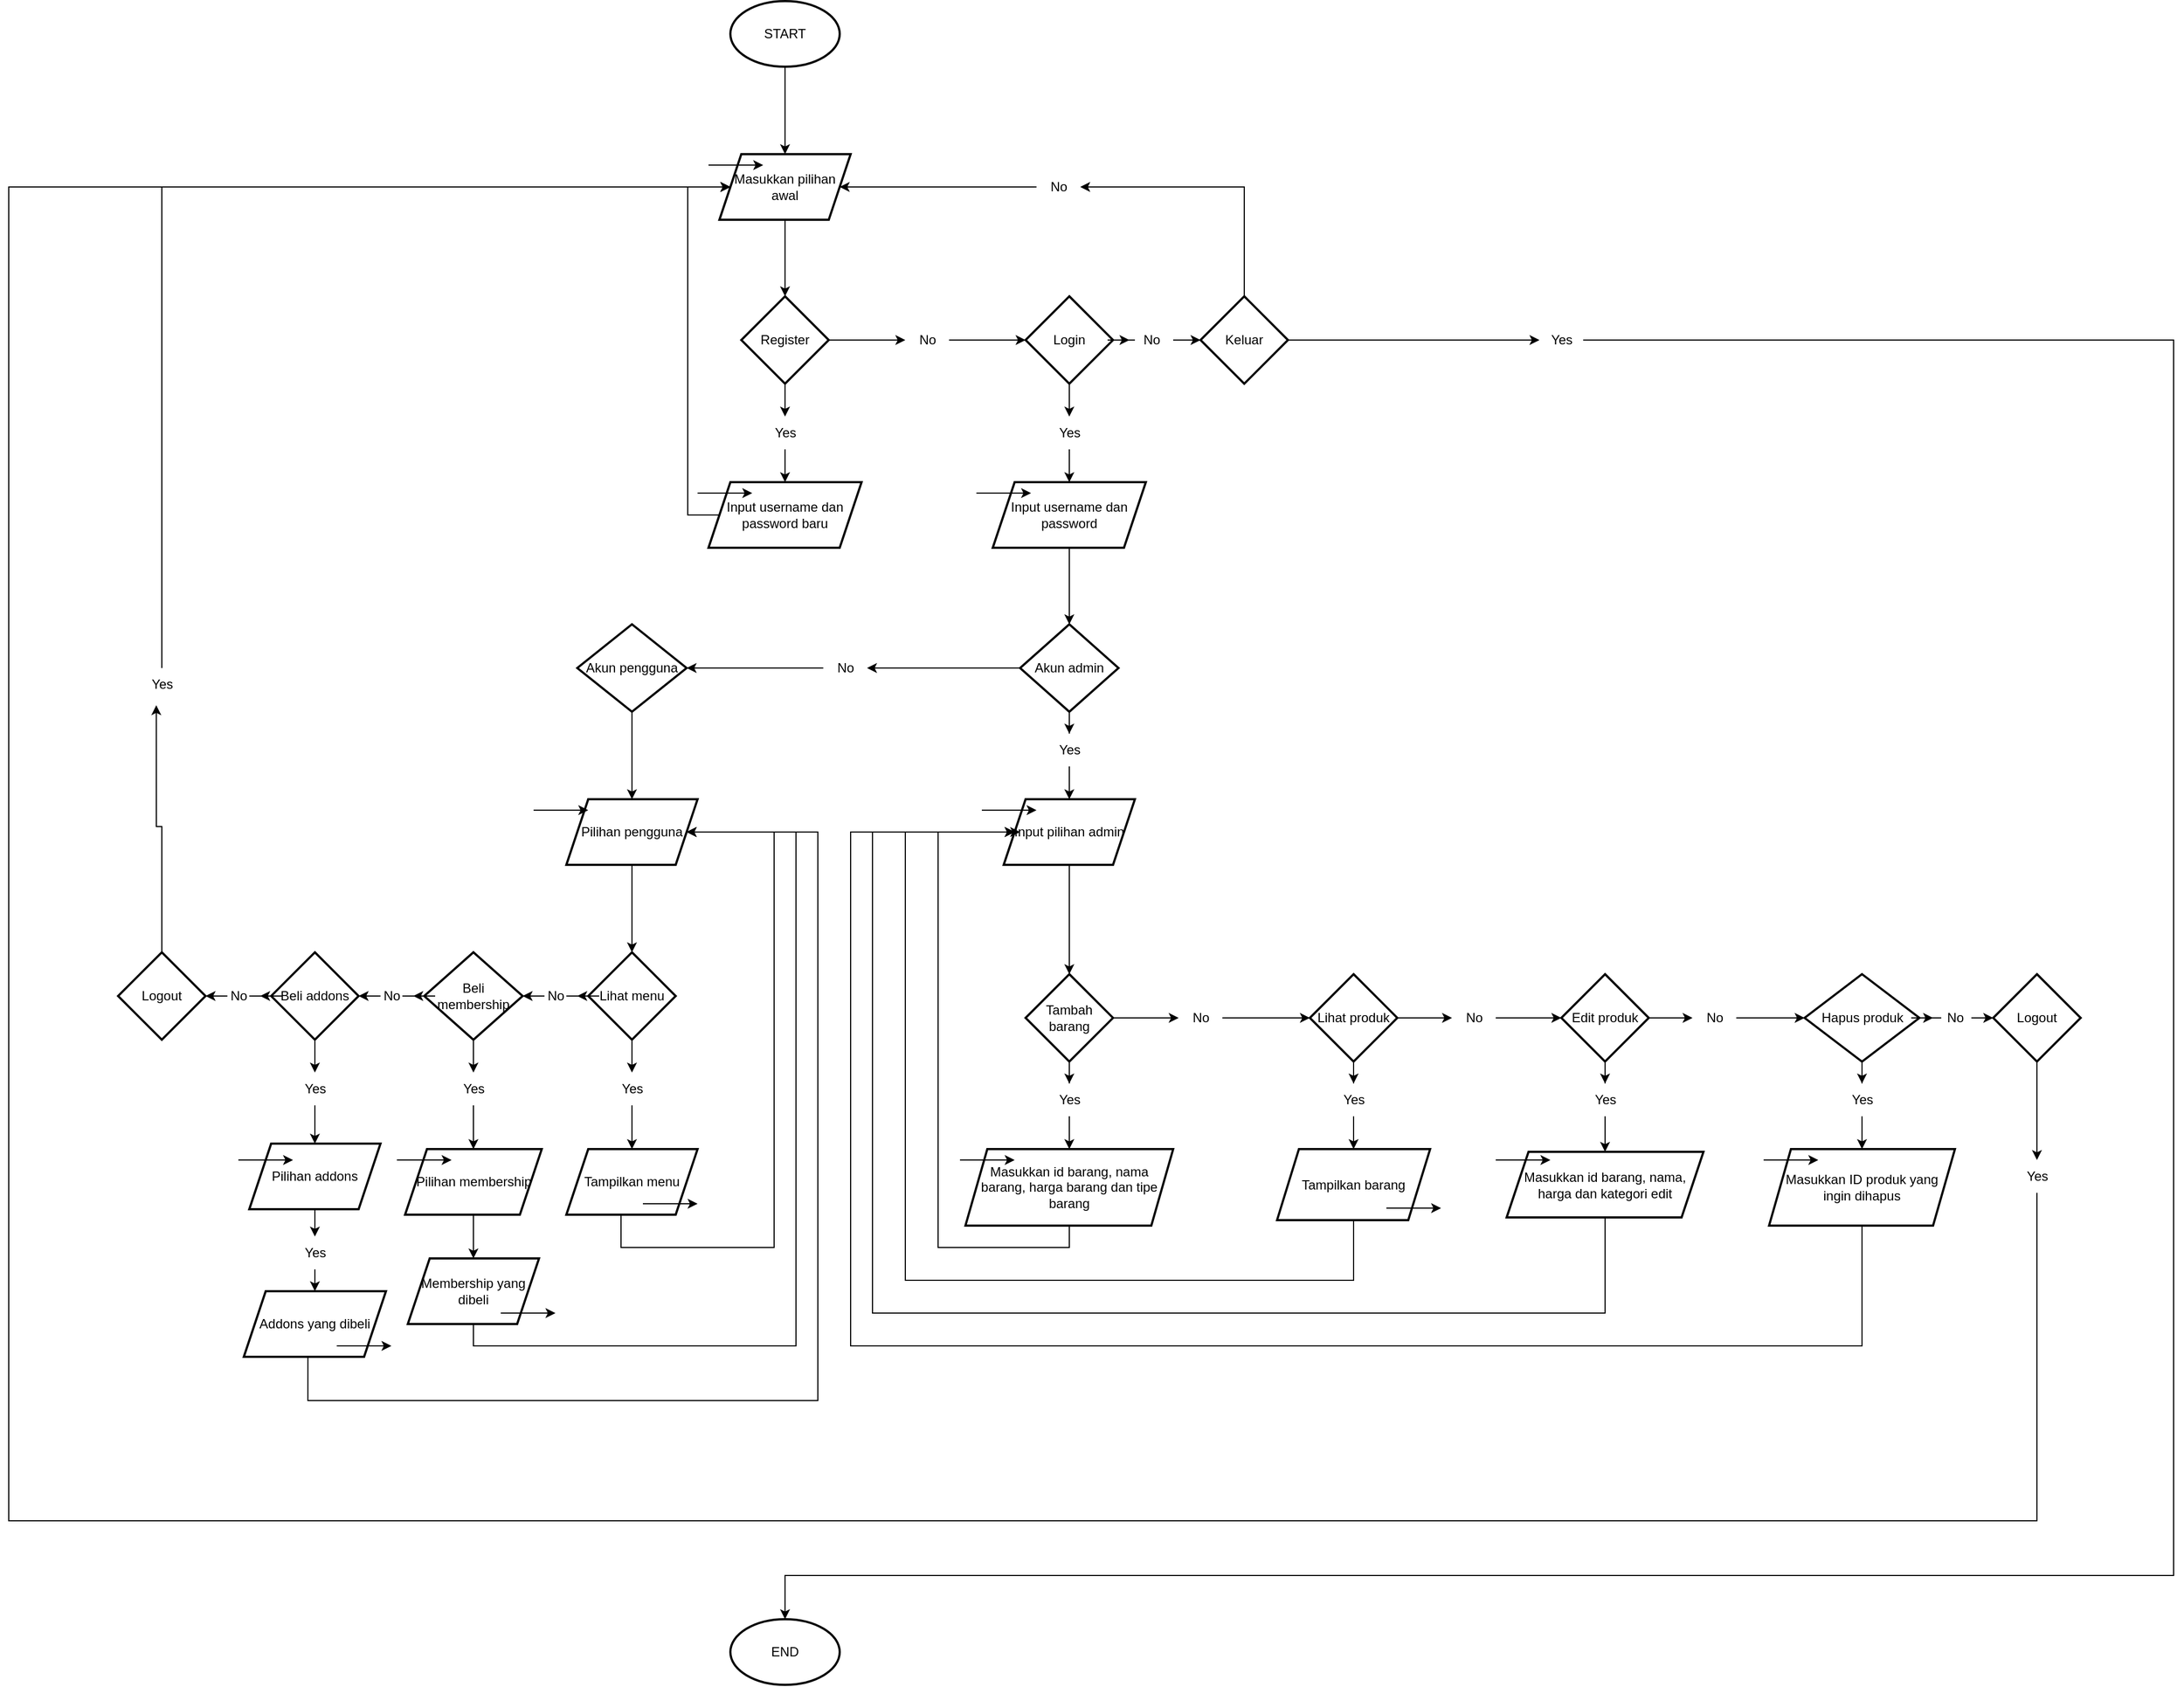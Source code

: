 <mxfile version="24.7.17">
  <diagram name="Page-1" id="qqGMOKMbEa1l0G2KRabw">
    <mxGraphModel dx="3717" dy="1380" grid="1" gridSize="10" guides="1" tooltips="1" connect="1" arrows="1" fold="1" page="1" pageScale="1" pageWidth="850" pageHeight="1100" math="0" shadow="0">
      <root>
        <mxCell id="0" />
        <mxCell id="1" parent="0" />
        <mxCell id="knH10U1PP9NO-uVpZfAi-4" value="" style="edgeStyle=orthogonalEdgeStyle;rounded=0;orthogonalLoop=1;jettySize=auto;html=1;" parent="1" source="knH10U1PP9NO-uVpZfAi-1" target="knH10U1PP9NO-uVpZfAi-3" edge="1">
          <mxGeometry relative="1" as="geometry" />
        </mxCell>
        <mxCell id="knH10U1PP9NO-uVpZfAi-1" value="START" style="strokeWidth=2;html=1;shape=mxgraph.flowchart.start_1;whiteSpace=wrap;" parent="1" vertex="1">
          <mxGeometry x="340" y="430" width="100" height="60" as="geometry" />
        </mxCell>
        <mxCell id="knH10U1PP9NO-uVpZfAi-6" value="" style="edgeStyle=orthogonalEdgeStyle;rounded=0;orthogonalLoop=1;jettySize=auto;html=1;" parent="1" source="knH10U1PP9NO-uVpZfAi-3" target="knH10U1PP9NO-uVpZfAi-5" edge="1">
          <mxGeometry relative="1" as="geometry" />
        </mxCell>
        <mxCell id="knH10U1PP9NO-uVpZfAi-3" value="Masukkan pilihan awal" style="shape=parallelogram;perimeter=parallelogramPerimeter;whiteSpace=wrap;html=1;fixedSize=1;strokeWidth=2;" parent="1" vertex="1">
          <mxGeometry x="330" y="570" width="120" height="60" as="geometry" />
        </mxCell>
        <mxCell id="knH10U1PP9NO-uVpZfAi-12" value="" style="edgeStyle=orthogonalEdgeStyle;rounded=0;orthogonalLoop=1;jettySize=auto;html=1;" parent="1" source="knH10U1PP9NO-uVpZfAi-19" target="knH10U1PP9NO-uVpZfAi-11" edge="1">
          <mxGeometry relative="1" as="geometry" />
        </mxCell>
        <mxCell id="knH10U1PP9NO-uVpZfAi-17" value="" style="edgeStyle=orthogonalEdgeStyle;rounded=0;orthogonalLoop=1;jettySize=auto;html=1;" parent="1" source="knH10U1PP9NO-uVpZfAi-18" target="knH10U1PP9NO-uVpZfAi-16" edge="1">
          <mxGeometry relative="1" as="geometry" />
        </mxCell>
        <mxCell id="knH10U1PP9NO-uVpZfAi-5" value="Register" style="rhombus;whiteSpace=wrap;html=1;strokeWidth=2;" parent="1" vertex="1">
          <mxGeometry x="350" y="700" width="80" height="80" as="geometry" />
        </mxCell>
        <mxCell id="knH10U1PP9NO-uVpZfAi-15" style="edgeStyle=orthogonalEdgeStyle;rounded=0;orthogonalLoop=1;jettySize=auto;html=1;exitX=0;exitY=0.5;exitDx=0;exitDy=0;" parent="1" source="knH10U1PP9NO-uVpZfAi-11" target="knH10U1PP9NO-uVpZfAi-3" edge="1">
          <mxGeometry relative="1" as="geometry">
            <mxPoint x="300" y="600" as="targetPoint" />
            <Array as="points">
              <mxPoint x="301" y="900" />
              <mxPoint x="301" y="600" />
            </Array>
          </mxGeometry>
        </mxCell>
        <mxCell id="knH10U1PP9NO-uVpZfAi-11" value="Input username dan password baru" style="shape=parallelogram;perimeter=parallelogramPerimeter;whiteSpace=wrap;html=1;fixedSize=1;strokeWidth=2;" parent="1" vertex="1">
          <mxGeometry x="320" y="870" width="140" height="60" as="geometry" />
        </mxCell>
        <mxCell id="knH10U1PP9NO-uVpZfAi-21" value="" style="edgeStyle=orthogonalEdgeStyle;rounded=0;orthogonalLoop=1;jettySize=auto;html=1;" parent="1" source="knH10U1PP9NO-uVpZfAi-33" target="knH10U1PP9NO-uVpZfAi-20" edge="1">
          <mxGeometry relative="1" as="geometry" />
        </mxCell>
        <mxCell id="knH10U1PP9NO-uVpZfAi-27" value="" style="edgeStyle=orthogonalEdgeStyle;rounded=0;orthogonalLoop=1;jettySize=auto;html=1;" parent="1" source="knH10U1PP9NO-uVpZfAi-28" target="knH10U1PP9NO-uVpZfAi-26" edge="1">
          <mxGeometry relative="1" as="geometry" />
        </mxCell>
        <mxCell id="knH10U1PP9NO-uVpZfAi-16" value="Login" style="rhombus;whiteSpace=wrap;html=1;strokeWidth=2;" parent="1" vertex="1">
          <mxGeometry x="610" y="700" width="80" height="80" as="geometry" />
        </mxCell>
        <mxCell id="knH10U1PP9NO-uVpZfAi-31" value="" style="edgeStyle=orthogonalEdgeStyle;rounded=0;orthogonalLoop=1;jettySize=auto;html=1;" parent="1" source="knH10U1PP9NO-uVpZfAi-20" target="knH10U1PP9NO-uVpZfAi-30" edge="1">
          <mxGeometry relative="1" as="geometry" />
        </mxCell>
        <mxCell id="knH10U1PP9NO-uVpZfAi-20" value="Input username dan password" style="shape=parallelogram;perimeter=parallelogramPerimeter;whiteSpace=wrap;html=1;fixedSize=1;strokeWidth=2;" parent="1" vertex="1">
          <mxGeometry x="580" y="870" width="140" height="60" as="geometry" />
        </mxCell>
        <mxCell id="-we6wz4cQRZU4LyFC_2M-3" style="edgeStyle=orthogonalEdgeStyle;rounded=0;orthogonalLoop=1;jettySize=auto;html=1;entryX=0.5;entryY=0;entryDx=0;entryDy=0;entryPerimeter=0;" parent="1" source="-we6wz4cQRZU4LyFC_2M-6" target="-we6wz4cQRZU4LyFC_2M-4" edge="1">
          <mxGeometry relative="1" as="geometry">
            <mxPoint x="390" y="1940" as="targetPoint" />
            <mxPoint x="840" y="748" as="sourcePoint" />
            <Array as="points">
              <mxPoint x="1660" y="740" />
              <mxPoint x="1660" y="1870" />
              <mxPoint x="390" y="1870" />
            </Array>
          </mxGeometry>
        </mxCell>
        <mxCell id="-we6wz4cQRZU4LyFC_2M-7" style="edgeStyle=orthogonalEdgeStyle;rounded=0;orthogonalLoop=1;jettySize=auto;html=1;entryX=1;entryY=0.5;entryDx=0;entryDy=0;" parent="1" source="-we6wz4cQRZU4LyFC_2M-8" target="knH10U1PP9NO-uVpZfAi-3" edge="1">
          <mxGeometry relative="1" as="geometry">
            <mxPoint x="810" y="600" as="targetPoint" />
            <Array as="points" />
          </mxGeometry>
        </mxCell>
        <mxCell id="knH10U1PP9NO-uVpZfAi-26" value="Keluar" style="rhombus;whiteSpace=wrap;html=1;strokeWidth=2;" parent="1" vertex="1">
          <mxGeometry x="770" y="700" width="80" height="80" as="geometry" />
        </mxCell>
        <mxCell id="knH10U1PP9NO-uVpZfAi-35" value="" style="edgeStyle=orthogonalEdgeStyle;rounded=0;orthogonalLoop=1;jettySize=auto;html=1;entryX=1;entryY=0.5;entryDx=0;entryDy=0;" parent="1" source="knH10U1PP9NO-uVpZfAi-36" target="knH10U1PP9NO-uVpZfAi-34" edge="1">
          <mxGeometry relative="1" as="geometry" />
        </mxCell>
        <mxCell id="knH10U1PP9NO-uVpZfAi-40" value="" style="edgeStyle=orthogonalEdgeStyle;rounded=0;orthogonalLoop=1;jettySize=auto;html=1;" parent="1" source="knH10U1PP9NO-uVpZfAi-32" target="knH10U1PP9NO-uVpZfAi-39" edge="1">
          <mxGeometry relative="1" as="geometry" />
        </mxCell>
        <mxCell id="knH10U1PP9NO-uVpZfAi-30" value="Akun admin" style="rhombus;whiteSpace=wrap;html=1;strokeWidth=2;" parent="1" vertex="1">
          <mxGeometry x="605" y="1000" width="90" height="80" as="geometry" />
        </mxCell>
        <mxCell id="knH10U1PP9NO-uVpZfAi-50" value="" style="edgeStyle=orthogonalEdgeStyle;rounded=0;orthogonalLoop=1;jettySize=auto;html=1;" parent="1" source="knH10U1PP9NO-uVpZfAi-34" target="knH10U1PP9NO-uVpZfAi-49" edge="1">
          <mxGeometry relative="1" as="geometry" />
        </mxCell>
        <mxCell id="knH10U1PP9NO-uVpZfAi-34" value="Akun pengguna" style="rhombus;whiteSpace=wrap;html=1;strokeWidth=2;" parent="1" vertex="1">
          <mxGeometry x="200" y="1000" width="100" height="80" as="geometry" />
        </mxCell>
        <mxCell id="knH10U1PP9NO-uVpZfAi-48" value="" style="edgeStyle=orthogonalEdgeStyle;rounded=0;orthogonalLoop=1;jettySize=auto;html=1;" parent="1" source="knH10U1PP9NO-uVpZfAi-39" target="knH10U1PP9NO-uVpZfAi-47" edge="1">
          <mxGeometry relative="1" as="geometry" />
        </mxCell>
        <mxCell id="knH10U1PP9NO-uVpZfAi-39" value="Input pilihan admin" style="shape=parallelogram;perimeter=parallelogramPerimeter;whiteSpace=wrap;html=1;fixedSize=1;strokeWidth=2;" parent="1" vertex="1">
          <mxGeometry x="590" y="1160" width="120" height="60" as="geometry" />
        </mxCell>
        <mxCell id="knH10U1PP9NO-uVpZfAi-41" value="" style="edgeStyle=none;orthogonalLoop=1;jettySize=auto;html=1;rounded=0;" parent="1" edge="1">
          <mxGeometry width="100" relative="1" as="geometry">
            <mxPoint x="570" y="1170" as="sourcePoint" />
            <mxPoint x="620" y="1170" as="targetPoint" />
            <Array as="points" />
          </mxGeometry>
        </mxCell>
        <mxCell id="knH10U1PP9NO-uVpZfAi-42" value="" style="edgeStyle=none;orthogonalLoop=1;jettySize=auto;html=1;rounded=0;" parent="1" edge="1">
          <mxGeometry width="100" relative="1" as="geometry">
            <mxPoint x="565" y="880" as="sourcePoint" />
            <mxPoint x="615" y="880" as="targetPoint" />
            <Array as="points" />
          </mxGeometry>
        </mxCell>
        <mxCell id="knH10U1PP9NO-uVpZfAi-43" value="" style="edgeStyle=none;orthogonalLoop=1;jettySize=auto;html=1;rounded=0;" parent="1" edge="1">
          <mxGeometry width="100" relative="1" as="geometry">
            <mxPoint x="310" y="880" as="sourcePoint" />
            <mxPoint x="360" y="880" as="targetPoint" />
            <Array as="points" />
          </mxGeometry>
        </mxCell>
        <mxCell id="knH10U1PP9NO-uVpZfAi-44" value="" style="edgeStyle=none;orthogonalLoop=1;jettySize=auto;html=1;rounded=0;" parent="1" edge="1">
          <mxGeometry width="100" relative="1" as="geometry">
            <mxPoint x="320" y="580" as="sourcePoint" />
            <mxPoint x="370" y="580" as="targetPoint" />
            <Array as="points" />
          </mxGeometry>
        </mxCell>
        <mxCell id="knH10U1PP9NO-uVpZfAi-85" value="" style="edgeStyle=orthogonalEdgeStyle;rounded=0;orthogonalLoop=1;jettySize=auto;html=1;" parent="1" source="knH10U1PP9NO-uVpZfAi-125" target="knH10U1PP9NO-uVpZfAi-84" edge="1">
          <mxGeometry relative="1" as="geometry" />
        </mxCell>
        <mxCell id="knH10U1PP9NO-uVpZfAi-87" value="" style="edgeStyle=orthogonalEdgeStyle;rounded=0;orthogonalLoop=1;jettySize=auto;html=1;" parent="1" source="knH10U1PP9NO-uVpZfAi-124" target="knH10U1PP9NO-uVpZfAi-86" edge="1">
          <mxGeometry relative="1" as="geometry" />
        </mxCell>
        <mxCell id="knH10U1PP9NO-uVpZfAi-47" value="Tambah barang" style="rhombus;whiteSpace=wrap;html=1;strokeWidth=2;" parent="1" vertex="1">
          <mxGeometry x="610" y="1320" width="80" height="80" as="geometry" />
        </mxCell>
        <mxCell id="knH10U1PP9NO-uVpZfAi-53" value="" style="edgeStyle=orthogonalEdgeStyle;rounded=0;orthogonalLoop=1;jettySize=auto;html=1;" parent="1" source="knH10U1PP9NO-uVpZfAi-49" target="knH10U1PP9NO-uVpZfAi-52" edge="1">
          <mxGeometry relative="1" as="geometry" />
        </mxCell>
        <mxCell id="knH10U1PP9NO-uVpZfAi-49" value="Pilihan pengguna" style="shape=parallelogram;perimeter=parallelogramPerimeter;whiteSpace=wrap;html=1;fixedSize=1;strokeWidth=2;" parent="1" vertex="1">
          <mxGeometry x="190" y="1160" width="120" height="60" as="geometry" />
        </mxCell>
        <mxCell id="knH10U1PP9NO-uVpZfAi-51" value="" style="edgeStyle=none;orthogonalLoop=1;jettySize=auto;html=1;rounded=0;" parent="1" edge="1">
          <mxGeometry width="100" relative="1" as="geometry">
            <mxPoint x="160" y="1170" as="sourcePoint" />
            <mxPoint x="210" y="1170" as="targetPoint" />
            <Array as="points" />
          </mxGeometry>
        </mxCell>
        <mxCell id="knH10U1PP9NO-uVpZfAi-55" value="" style="edgeStyle=orthogonalEdgeStyle;rounded=0;orthogonalLoop=1;jettySize=auto;html=1;" parent="1" source="knH10U1PP9NO-uVpZfAi-95" target="knH10U1PP9NO-uVpZfAi-54" edge="1">
          <mxGeometry relative="1" as="geometry" />
        </mxCell>
        <mxCell id="knH10U1PP9NO-uVpZfAi-60" value="" style="edgeStyle=orthogonalEdgeStyle;rounded=0;orthogonalLoop=1;jettySize=auto;html=1;" parent="1" source="knH10U1PP9NO-uVpZfAi-94" target="knH10U1PP9NO-uVpZfAi-59" edge="1">
          <mxGeometry relative="1" as="geometry" />
        </mxCell>
        <mxCell id="knH10U1PP9NO-uVpZfAi-52" value="Lihat menu" style="rhombus;whiteSpace=wrap;html=1;strokeWidth=2;" parent="1" vertex="1">
          <mxGeometry x="210" y="1300" width="80" height="80" as="geometry" />
        </mxCell>
        <mxCell id="knH10U1PP9NO-uVpZfAi-76" style="edgeStyle=orthogonalEdgeStyle;rounded=0;orthogonalLoop=1;jettySize=auto;html=1;exitX=0.5;exitY=1;exitDx=0;exitDy=0;entryX=1;entryY=0.5;entryDx=0;entryDy=0;" parent="1" source="knH10U1PP9NO-uVpZfAi-54" target="knH10U1PP9NO-uVpZfAi-49" edge="1">
          <mxGeometry relative="1" as="geometry">
            <mxPoint x="290" y="1200" as="targetPoint" />
            <Array as="points">
              <mxPoint x="240" y="1570" />
              <mxPoint x="380" y="1570" />
              <mxPoint x="380" y="1190" />
            </Array>
          </mxGeometry>
        </mxCell>
        <mxCell id="knH10U1PP9NO-uVpZfAi-54" value="Tampilkan menu" style="shape=parallelogram;perimeter=parallelogramPerimeter;whiteSpace=wrap;html=1;fixedSize=1;strokeWidth=2;" parent="1" vertex="1">
          <mxGeometry x="190" y="1480" width="120" height="60" as="geometry" />
        </mxCell>
        <mxCell id="knH10U1PP9NO-uVpZfAi-57" value="" style="edgeStyle=none;orthogonalLoop=1;jettySize=auto;html=1;rounded=0;" parent="1" edge="1">
          <mxGeometry width="100" relative="1" as="geometry">
            <mxPoint x="260" y="1530" as="sourcePoint" />
            <mxPoint x="310" y="1530" as="targetPoint" />
            <Array as="points" />
          </mxGeometry>
        </mxCell>
        <mxCell id="knH10U1PP9NO-uVpZfAi-62" value="" style="edgeStyle=orthogonalEdgeStyle;rounded=0;orthogonalLoop=1;jettySize=auto;html=1;" parent="1" source="knH10U1PP9NO-uVpZfAi-68" target="knH10U1PP9NO-uVpZfAi-61" edge="1">
          <mxGeometry relative="1" as="geometry" />
        </mxCell>
        <mxCell id="knH10U1PP9NO-uVpZfAi-71" value="" style="edgeStyle=orthogonalEdgeStyle;rounded=0;orthogonalLoop=1;jettySize=auto;html=1;" parent="1" source="knH10U1PP9NO-uVpZfAi-82" target="knH10U1PP9NO-uVpZfAi-70" edge="1">
          <mxGeometry relative="1" as="geometry" />
        </mxCell>
        <mxCell id="knH10U1PP9NO-uVpZfAi-59" value="Beli membership" style="rhombus;whiteSpace=wrap;html=1;strokeWidth=2;" parent="1" vertex="1">
          <mxGeometry x="60" y="1300" width="90" height="80" as="geometry" />
        </mxCell>
        <mxCell id="knH10U1PP9NO-uVpZfAi-64" value="" style="edgeStyle=orthogonalEdgeStyle;rounded=0;orthogonalLoop=1;jettySize=auto;html=1;" parent="1" source="knH10U1PP9NO-uVpZfAi-67" target="knH10U1PP9NO-uVpZfAi-63" edge="1">
          <mxGeometry relative="1" as="geometry" />
        </mxCell>
        <mxCell id="knH10U1PP9NO-uVpZfAi-79" value="" style="edgeStyle=orthogonalEdgeStyle;rounded=0;orthogonalLoop=1;jettySize=auto;html=1;" parent="1" source="knH10U1PP9NO-uVpZfAi-96" target="knH10U1PP9NO-uVpZfAi-78" edge="1">
          <mxGeometry relative="1" as="geometry" />
        </mxCell>
        <mxCell id="knH10U1PP9NO-uVpZfAi-61" value="Beli addons" style="rhombus;whiteSpace=wrap;html=1;strokeWidth=2;" parent="1" vertex="1">
          <mxGeometry x="-80" y="1300" width="80" height="80" as="geometry" />
        </mxCell>
        <mxCell id="knH10U1PP9NO-uVpZfAi-66" style="edgeStyle=orthogonalEdgeStyle;rounded=0;orthogonalLoop=1;jettySize=auto;html=1;exitX=0.5;exitY=0;exitDx=0;exitDy=0;entryX=0;entryY=0.5;entryDx=0;entryDy=0;" parent="1" source="knH10U1PP9NO-uVpZfAi-69" target="knH10U1PP9NO-uVpZfAi-3" edge="1">
          <mxGeometry relative="1" as="geometry">
            <mxPoint x="-140" y="610" as="targetPoint" />
            <Array as="points">
              <mxPoint x="-180" y="600" />
            </Array>
          </mxGeometry>
        </mxCell>
        <mxCell id="knH10U1PP9NO-uVpZfAi-63" value="Logout" style="rhombus;whiteSpace=wrap;html=1;strokeWidth=2;" parent="1" vertex="1">
          <mxGeometry x="-220" y="1300" width="80" height="80" as="geometry" />
        </mxCell>
        <mxCell id="knH10U1PP9NO-uVpZfAi-74" value="" style="edgeStyle=orthogonalEdgeStyle;rounded=0;orthogonalLoop=1;jettySize=auto;html=1;" parent="1" source="knH10U1PP9NO-uVpZfAi-70" target="knH10U1PP9NO-uVpZfAi-73" edge="1">
          <mxGeometry relative="1" as="geometry" />
        </mxCell>
        <mxCell id="knH10U1PP9NO-uVpZfAi-70" value="Pilihan membership" style="shape=parallelogram;perimeter=parallelogramPerimeter;whiteSpace=wrap;html=1;fixedSize=1;strokeWidth=2;" parent="1" vertex="1">
          <mxGeometry x="42.5" y="1480" width="125" height="60" as="geometry" />
        </mxCell>
        <mxCell id="knH10U1PP9NO-uVpZfAi-72" value="" style="edgeStyle=none;orthogonalLoop=1;jettySize=auto;html=1;rounded=0;" parent="1" edge="1">
          <mxGeometry width="100" relative="1" as="geometry">
            <mxPoint x="35" y="1490" as="sourcePoint" />
            <mxPoint x="85" y="1490" as="targetPoint" />
            <Array as="points" />
          </mxGeometry>
        </mxCell>
        <mxCell id="knH10U1PP9NO-uVpZfAi-77" style="edgeStyle=orthogonalEdgeStyle;rounded=0;orthogonalLoop=1;jettySize=auto;html=1;exitX=0.5;exitY=1;exitDx=0;exitDy=0;entryX=1;entryY=0.5;entryDx=0;entryDy=0;" parent="1" source="knH10U1PP9NO-uVpZfAi-73" target="knH10U1PP9NO-uVpZfAi-49" edge="1">
          <mxGeometry relative="1" as="geometry">
            <mxPoint x="490" y="1190" as="targetPoint" />
            <Array as="points">
              <mxPoint x="105" y="1660" />
              <mxPoint x="400" y="1660" />
              <mxPoint x="400" y="1190" />
            </Array>
          </mxGeometry>
        </mxCell>
        <mxCell id="knH10U1PP9NO-uVpZfAi-73" value="Membership yang dibeli" style="shape=parallelogram;perimeter=parallelogramPerimeter;whiteSpace=wrap;html=1;fixedSize=1;strokeWidth=2;" parent="1" vertex="1">
          <mxGeometry x="45" y="1580" width="120" height="60" as="geometry" />
        </mxCell>
        <mxCell id="knH10U1PP9NO-uVpZfAi-75" value="" style="edgeStyle=none;orthogonalLoop=1;jettySize=auto;html=1;rounded=0;" parent="1" edge="1">
          <mxGeometry width="100" relative="1" as="geometry">
            <mxPoint x="130" y="1630" as="sourcePoint" />
            <mxPoint x="180" y="1630" as="targetPoint" />
            <Array as="points" />
          </mxGeometry>
        </mxCell>
        <mxCell id="knH10U1PP9NO-uVpZfAi-81" style="edgeStyle=orthogonalEdgeStyle;rounded=0;orthogonalLoop=1;jettySize=auto;html=1;exitX=0.451;exitY=0.94;exitDx=0;exitDy=0;entryX=1;entryY=0.5;entryDx=0;entryDy=0;exitPerimeter=0;" parent="1" source="knH10U1PP9NO-uVpZfAi-92" target="knH10U1PP9NO-uVpZfAi-49" edge="1">
          <mxGeometry relative="1" as="geometry">
            <mxPoint x="290" y="1200" as="targetPoint" />
            <mxPoint x="-60" y="1670" as="sourcePoint" />
            <Array as="points">
              <mxPoint x="-46" y="1710" />
              <mxPoint x="420" y="1710" />
              <mxPoint x="420" y="1190" />
            </Array>
          </mxGeometry>
        </mxCell>
        <mxCell id="knH10U1PP9NO-uVpZfAi-93" value="" style="edgeStyle=orthogonalEdgeStyle;rounded=0;orthogonalLoop=1;jettySize=auto;html=1;" parent="1" source="HXWVL7HtFtgEVFCvQqYy-2" target="knH10U1PP9NO-uVpZfAi-92" edge="1">
          <mxGeometry relative="1" as="geometry" />
        </mxCell>
        <mxCell id="knH10U1PP9NO-uVpZfAi-78" value="Pilihan addons" style="shape=parallelogram;perimeter=parallelogramPerimeter;whiteSpace=wrap;html=1;fixedSize=1;strokeWidth=2;" parent="1" vertex="1">
          <mxGeometry x="-100" y="1475" width="120" height="60" as="geometry" />
        </mxCell>
        <mxCell id="knH10U1PP9NO-uVpZfAi-98" value="" style="edgeStyle=orthogonalEdgeStyle;rounded=0;orthogonalLoop=1;jettySize=auto;html=1;" parent="1" source="knH10U1PP9NO-uVpZfAi-130" target="knH10U1PP9NO-uVpZfAi-97" edge="1">
          <mxGeometry relative="1" as="geometry" />
        </mxCell>
        <mxCell id="knH10U1PP9NO-uVpZfAi-103" value="" style="edgeStyle=orthogonalEdgeStyle;rounded=0;orthogonalLoop=1;jettySize=auto;html=1;" parent="1" source="knH10U1PP9NO-uVpZfAi-126" target="knH10U1PP9NO-uVpZfAi-102" edge="1">
          <mxGeometry relative="1" as="geometry" />
        </mxCell>
        <mxCell id="knH10U1PP9NO-uVpZfAi-84" value="Lihat produk" style="rhombus;whiteSpace=wrap;html=1;strokeWidth=2;" parent="1" vertex="1">
          <mxGeometry x="870" y="1320" width="80" height="80" as="geometry" />
        </mxCell>
        <mxCell id="knH10U1PP9NO-uVpZfAi-90" style="edgeStyle=orthogonalEdgeStyle;rounded=0;orthogonalLoop=1;jettySize=auto;html=1;exitX=0.5;exitY=1;exitDx=0;exitDy=0;" parent="1" source="knH10U1PP9NO-uVpZfAi-86" edge="1">
          <mxGeometry relative="1" as="geometry">
            <mxPoint x="605" y="1190" as="targetPoint" />
            <mxPoint x="575" y="1495" as="sourcePoint" />
            <Array as="points">
              <mxPoint x="650" y="1570" />
              <mxPoint x="530" y="1570" />
              <mxPoint x="530" y="1190" />
            </Array>
          </mxGeometry>
        </mxCell>
        <mxCell id="knH10U1PP9NO-uVpZfAi-86" value="Masukkan id barang, nama barang, harga barang dan tipe barang" style="shape=parallelogram;perimeter=parallelogramPerimeter;whiteSpace=wrap;html=1;fixedSize=1;strokeWidth=2;" parent="1" vertex="1">
          <mxGeometry x="555" y="1480" width="190" height="70" as="geometry" />
        </mxCell>
        <mxCell id="knH10U1PP9NO-uVpZfAi-89" value="" style="edgeStyle=none;orthogonalLoop=1;jettySize=auto;html=1;rounded=0;" parent="1" edge="1">
          <mxGeometry width="100" relative="1" as="geometry">
            <mxPoint x="550" y="1490" as="sourcePoint" />
            <mxPoint x="600" y="1490" as="targetPoint" />
            <Array as="points" />
          </mxGeometry>
        </mxCell>
        <mxCell id="knH10U1PP9NO-uVpZfAi-91" value="" style="edgeStyle=none;orthogonalLoop=1;jettySize=auto;html=1;rounded=0;" parent="1" edge="1">
          <mxGeometry width="100" relative="1" as="geometry">
            <mxPoint x="-110" y="1490" as="sourcePoint" />
            <mxPoint x="-60" y="1490" as="targetPoint" />
            <Array as="points" />
          </mxGeometry>
        </mxCell>
        <mxCell id="knH10U1PP9NO-uVpZfAi-92" value="Addons yang dibeli" style="shape=parallelogram;perimeter=parallelogramPerimeter;whiteSpace=wrap;html=1;fixedSize=1;strokeWidth=2;" parent="1" vertex="1">
          <mxGeometry x="-105" y="1610" width="130" height="60" as="geometry" />
        </mxCell>
        <mxCell id="knH10U1PP9NO-uVpZfAi-101" style="edgeStyle=orthogonalEdgeStyle;rounded=0;orthogonalLoop=1;jettySize=auto;html=1;" parent="1" source="knH10U1PP9NO-uVpZfAi-97" edge="1">
          <mxGeometry relative="1" as="geometry">
            <mxPoint x="600" y="1190" as="targetPoint" />
            <Array as="points">
              <mxPoint x="910" y="1600" />
              <mxPoint x="500" y="1600" />
              <mxPoint x="500" y="1190" />
            </Array>
          </mxGeometry>
        </mxCell>
        <mxCell id="knH10U1PP9NO-uVpZfAi-107" value="" style="edgeStyle=orthogonalEdgeStyle;rounded=0;orthogonalLoop=1;jettySize=auto;html=1;" parent="1" source="knH10U1PP9NO-uVpZfAi-131" target="knH10U1PP9NO-uVpZfAi-106" edge="1">
          <mxGeometry relative="1" as="geometry" />
        </mxCell>
        <mxCell id="knH10U1PP9NO-uVpZfAi-114" value="" style="edgeStyle=orthogonalEdgeStyle;rounded=0;orthogonalLoop=1;jettySize=auto;html=1;" parent="1" source="knH10U1PP9NO-uVpZfAi-127" target="knH10U1PP9NO-uVpZfAi-113" edge="1">
          <mxGeometry relative="1" as="geometry" />
        </mxCell>
        <mxCell id="knH10U1PP9NO-uVpZfAi-102" value="Edit produk" style="rhombus;whiteSpace=wrap;html=1;strokeWidth=2;" parent="1" vertex="1">
          <mxGeometry x="1100" y="1320" width="80" height="80" as="geometry" />
        </mxCell>
        <mxCell id="knH10U1PP9NO-uVpZfAi-105" value="" style="edgeStyle=none;orthogonalLoop=1;jettySize=auto;html=1;rounded=0;" parent="1" target="knH10U1PP9NO-uVpZfAi-97" edge="1">
          <mxGeometry width="100" relative="1" as="geometry">
            <mxPoint x="930" y="1490" as="sourcePoint" />
            <mxPoint x="980" y="1490" as="targetPoint" />
            <Array as="points" />
          </mxGeometry>
        </mxCell>
        <mxCell id="knH10U1PP9NO-uVpZfAi-97" value="Tampilkan barang" style="shape=parallelogram;perimeter=parallelogramPerimeter;whiteSpace=wrap;html=1;fixedSize=1;strokeWidth=2;" parent="1" vertex="1">
          <mxGeometry x="840" y="1480" width="140" height="65" as="geometry" />
        </mxCell>
        <mxCell id="knH10U1PP9NO-uVpZfAi-112" style="edgeStyle=orthogonalEdgeStyle;rounded=0;orthogonalLoop=1;jettySize=auto;html=1;" parent="1" source="knH10U1PP9NO-uVpZfAi-106" edge="1">
          <mxGeometry relative="1" as="geometry">
            <mxPoint x="600" y="1190" as="targetPoint" />
            <Array as="points">
              <mxPoint x="1140" y="1630" />
              <mxPoint x="470" y="1630" />
              <mxPoint x="470" y="1190" />
            </Array>
          </mxGeometry>
        </mxCell>
        <mxCell id="knH10U1PP9NO-uVpZfAi-106" value="Masukkan id barang, nama, harga dan kategori edit" style="shape=parallelogram;perimeter=parallelogramPerimeter;whiteSpace=wrap;html=1;fixedSize=1;strokeWidth=2;" parent="1" vertex="1">
          <mxGeometry x="1050" y="1482.5" width="180" height="60" as="geometry" />
        </mxCell>
        <mxCell id="knH10U1PP9NO-uVpZfAi-108" value="" style="edgeStyle=none;orthogonalLoop=1;jettySize=auto;html=1;rounded=0;" parent="1" edge="1">
          <mxGeometry width="100" relative="1" as="geometry">
            <mxPoint x="940" y="1534" as="sourcePoint" />
            <mxPoint x="990" y="1534" as="targetPoint" />
            <Array as="points" />
          </mxGeometry>
        </mxCell>
        <mxCell id="knH10U1PP9NO-uVpZfAi-110" value="" style="edgeStyle=none;orthogonalLoop=1;jettySize=auto;html=1;rounded=0;" parent="1" edge="1">
          <mxGeometry width="100" relative="1" as="geometry">
            <mxPoint x="1040" y="1490" as="sourcePoint" />
            <mxPoint x="1090" y="1490" as="targetPoint" />
            <Array as="points" />
          </mxGeometry>
        </mxCell>
        <mxCell id="knH10U1PP9NO-uVpZfAi-116" value="" style="edgeStyle=orthogonalEdgeStyle;rounded=0;orthogonalLoop=1;jettySize=auto;html=1;" parent="1" source="knH10U1PP9NO-uVpZfAi-132" target="knH10U1PP9NO-uVpZfAi-115" edge="1">
          <mxGeometry relative="1" as="geometry" />
        </mxCell>
        <mxCell id="knH10U1PP9NO-uVpZfAi-122" value="" style="edgeStyle=orthogonalEdgeStyle;rounded=0;orthogonalLoop=1;jettySize=auto;html=1;" parent="1" source="knH10U1PP9NO-uVpZfAi-123" target="knH10U1PP9NO-uVpZfAi-121" edge="1">
          <mxGeometry relative="1" as="geometry" />
        </mxCell>
        <mxCell id="knH10U1PP9NO-uVpZfAi-113" value="Hapus produk" style="rhombus;whiteSpace=wrap;html=1;strokeWidth=2;" parent="1" vertex="1">
          <mxGeometry x="1322.5" y="1320" width="105" height="80" as="geometry" />
        </mxCell>
        <mxCell id="knH10U1PP9NO-uVpZfAi-118" style="edgeStyle=orthogonalEdgeStyle;rounded=0;orthogonalLoop=1;jettySize=auto;html=1;entryX=0;entryY=0.5;entryDx=0;entryDy=0;exitX=0.5;exitY=1;exitDx=0;exitDy=0;" parent="1" source="knH10U1PP9NO-uVpZfAi-115" target="knH10U1PP9NO-uVpZfAi-39" edge="1">
          <mxGeometry relative="1" as="geometry">
            <mxPoint x="1420" y="1680" as="targetPoint" />
            <Array as="points">
              <mxPoint x="1375" y="1660" />
              <mxPoint x="450" y="1660" />
              <mxPoint x="450" y="1190" />
              <mxPoint x="600" y="1190" />
            </Array>
          </mxGeometry>
        </mxCell>
        <mxCell id="knH10U1PP9NO-uVpZfAi-115" value="Masukkan ID produk yang ingin dihapus" style="shape=parallelogram;perimeter=parallelogramPerimeter;whiteSpace=wrap;html=1;fixedSize=1;strokeWidth=2;" parent="1" vertex="1">
          <mxGeometry x="1290" y="1480" width="170" height="70" as="geometry" />
        </mxCell>
        <mxCell id="knH10U1PP9NO-uVpZfAi-117" value="" style="edgeStyle=none;orthogonalLoop=1;jettySize=auto;html=1;rounded=0;" parent="1" edge="1">
          <mxGeometry width="100" relative="1" as="geometry">
            <mxPoint x="1285" y="1490" as="sourcePoint" />
            <mxPoint x="1335" y="1490" as="targetPoint" />
            <Array as="points" />
          </mxGeometry>
        </mxCell>
        <mxCell id="-we6wz4cQRZU4LyFC_2M-1" style="edgeStyle=orthogonalEdgeStyle;rounded=0;orthogonalLoop=1;jettySize=auto;html=1;entryX=0;entryY=0.5;entryDx=0;entryDy=0;" parent="1" source="-we6wz4cQRZU4LyFC_2M-2" target="knH10U1PP9NO-uVpZfAi-3" edge="1">
          <mxGeometry relative="1" as="geometry">
            <Array as="points">
              <mxPoint x="1535" y="1820" />
              <mxPoint x="-320" y="1820" />
              <mxPoint x="-320" y="600" />
            </Array>
          </mxGeometry>
        </mxCell>
        <mxCell id="wrtFghzJ28qrQ8Er1gyV-30" style="edgeStyle=orthogonalEdgeStyle;rounded=0;orthogonalLoop=1;jettySize=auto;html=1;" edge="1" parent="1" source="knH10U1PP9NO-uVpZfAi-121" target="-we6wz4cQRZU4LyFC_2M-2">
          <mxGeometry relative="1" as="geometry" />
        </mxCell>
        <mxCell id="knH10U1PP9NO-uVpZfAi-121" value="Logout" style="rhombus;whiteSpace=wrap;html=1;strokeWidth=2;" parent="1" vertex="1">
          <mxGeometry x="1495" y="1320" width="80" height="80" as="geometry" />
        </mxCell>
        <mxCell id="-we6wz4cQRZU4LyFC_2M-4" value="END" style="strokeWidth=2;html=1;shape=mxgraph.flowchart.start_1;whiteSpace=wrap;" parent="1" vertex="1">
          <mxGeometry x="340" y="1910" width="100" height="60" as="geometry" />
        </mxCell>
        <mxCell id="HXWVL7HtFtgEVFCvQqYy-1" value="" style="edgeStyle=none;orthogonalLoop=1;jettySize=auto;html=1;rounded=0;" parent="1" edge="1">
          <mxGeometry width="100" relative="1" as="geometry">
            <mxPoint x="-20" y="1660" as="sourcePoint" />
            <mxPoint x="30" y="1660" as="targetPoint" />
            <Array as="points" />
          </mxGeometry>
        </mxCell>
        <mxCell id="wrtFghzJ28qrQ8Er1gyV-1" value="" style="edgeStyle=orthogonalEdgeStyle;rounded=0;orthogonalLoop=1;jettySize=auto;html=1;" edge="1" parent="1" source="knH10U1PP9NO-uVpZfAi-59" target="knH10U1PP9NO-uVpZfAi-68">
          <mxGeometry relative="1" as="geometry">
            <mxPoint x="60" y="1340" as="sourcePoint" />
            <mxPoint y="1340" as="targetPoint" />
          </mxGeometry>
        </mxCell>
        <mxCell id="knH10U1PP9NO-uVpZfAi-68" value="No" style="text;html=1;align=center;verticalAlign=middle;resizable=0;points=[];autosize=1;strokeColor=none;fillColor=none;" parent="1" vertex="1">
          <mxGeometry x="10" y="1325" width="40" height="30" as="geometry" />
        </mxCell>
        <mxCell id="wrtFghzJ28qrQ8Er1gyV-3" value="" style="edgeStyle=orthogonalEdgeStyle;rounded=0;orthogonalLoop=1;jettySize=auto;html=1;" edge="1" parent="1" source="knH10U1PP9NO-uVpZfAi-61" target="knH10U1PP9NO-uVpZfAi-67">
          <mxGeometry relative="1" as="geometry">
            <mxPoint x="-80" y="1340" as="sourcePoint" />
            <mxPoint x="-140" y="1340" as="targetPoint" />
          </mxGeometry>
        </mxCell>
        <mxCell id="knH10U1PP9NO-uVpZfAi-67" value="No" style="text;html=1;align=center;verticalAlign=middle;resizable=0;points=[];autosize=1;strokeColor=none;fillColor=none;" parent="1" vertex="1">
          <mxGeometry x="-130" y="1325" width="40" height="30" as="geometry" />
        </mxCell>
        <mxCell id="wrtFghzJ28qrQ8Er1gyV-5" value="" style="edgeStyle=orthogonalEdgeStyle;rounded=0;orthogonalLoop=1;jettySize=auto;html=1;entryX=1;entryY=0.5;entryDx=0;entryDy=0;" edge="1" parent="1" source="knH10U1PP9NO-uVpZfAi-30" target="knH10U1PP9NO-uVpZfAi-36">
          <mxGeometry relative="1" as="geometry">
            <mxPoint x="605" y="1040" as="sourcePoint" />
            <mxPoint x="290" y="1040" as="targetPoint" />
          </mxGeometry>
        </mxCell>
        <mxCell id="knH10U1PP9NO-uVpZfAi-36" value="No" style="text;html=1;align=center;verticalAlign=middle;resizable=0;points=[];autosize=1;strokeColor=none;fillColor=none;" parent="1" vertex="1">
          <mxGeometry x="425" y="1025" width="40" height="30" as="geometry" />
        </mxCell>
        <mxCell id="wrtFghzJ28qrQ8Er1gyV-6" value="" style="edgeStyle=orthogonalEdgeStyle;rounded=0;orthogonalLoop=1;jettySize=auto;html=1;" edge="1" parent="1" source="knH10U1PP9NO-uVpZfAi-30" target="knH10U1PP9NO-uVpZfAi-32">
          <mxGeometry relative="1" as="geometry">
            <mxPoint x="650" y="1080" as="sourcePoint" />
            <mxPoint x="650" y="1160" as="targetPoint" />
          </mxGeometry>
        </mxCell>
        <mxCell id="knH10U1PP9NO-uVpZfAi-32" value="Yes" style="text;html=1;align=center;verticalAlign=middle;resizable=0;points=[];autosize=1;strokeColor=none;fillColor=none;" parent="1" vertex="1">
          <mxGeometry x="630" y="1100" width="40" height="30" as="geometry" />
        </mxCell>
        <mxCell id="wrtFghzJ28qrQ8Er1gyV-7" value="" style="edgeStyle=orthogonalEdgeStyle;rounded=0;orthogonalLoop=1;jettySize=auto;html=1;" edge="1" parent="1" source="knH10U1PP9NO-uVpZfAi-84" target="knH10U1PP9NO-uVpZfAi-130">
          <mxGeometry relative="1" as="geometry">
            <mxPoint x="910" y="1400" as="sourcePoint" />
            <mxPoint x="910" y="1480" as="targetPoint" />
          </mxGeometry>
        </mxCell>
        <mxCell id="knH10U1PP9NO-uVpZfAi-130" value="Yes" style="text;html=1;align=center;verticalAlign=middle;resizable=0;points=[];autosize=1;strokeColor=none;fillColor=none;" parent="1" vertex="1">
          <mxGeometry x="890" y="1420" width="40" height="30" as="geometry" />
        </mxCell>
        <mxCell id="wrtFghzJ28qrQ8Er1gyV-8" value="" style="edgeStyle=orthogonalEdgeStyle;rounded=0;orthogonalLoop=1;jettySize=auto;html=1;" edge="1" parent="1" source="knH10U1PP9NO-uVpZfAi-84" target="knH10U1PP9NO-uVpZfAi-126">
          <mxGeometry relative="1" as="geometry">
            <mxPoint x="950" y="1360" as="sourcePoint" />
            <mxPoint x="1100" y="1360" as="targetPoint" />
          </mxGeometry>
        </mxCell>
        <mxCell id="knH10U1PP9NO-uVpZfAi-126" value="No" style="text;html=1;align=center;verticalAlign=middle;resizable=0;points=[];autosize=1;strokeColor=none;fillColor=none;" parent="1" vertex="1">
          <mxGeometry x="1000" y="1345" width="40" height="30" as="geometry" />
        </mxCell>
        <mxCell id="wrtFghzJ28qrQ8Er1gyV-9" value="" style="edgeStyle=orthogonalEdgeStyle;rounded=0;orthogonalLoop=1;jettySize=auto;html=1;" edge="1" parent="1" source="knH10U1PP9NO-uVpZfAi-102" target="knH10U1PP9NO-uVpZfAi-127">
          <mxGeometry relative="1" as="geometry">
            <mxPoint x="1180" y="1360" as="sourcePoint" />
            <mxPoint x="1323" y="1360" as="targetPoint" />
          </mxGeometry>
        </mxCell>
        <mxCell id="knH10U1PP9NO-uVpZfAi-127" value="No" style="text;html=1;align=center;verticalAlign=middle;resizable=0;points=[];autosize=1;strokeColor=none;fillColor=none;" parent="1" vertex="1">
          <mxGeometry x="1220" y="1345" width="40" height="30" as="geometry" />
        </mxCell>
        <mxCell id="wrtFghzJ28qrQ8Er1gyV-10" value="" style="edgeStyle=orthogonalEdgeStyle;rounded=0;orthogonalLoop=1;jettySize=auto;html=1;" edge="1" parent="1" source="knH10U1PP9NO-uVpZfAi-113" target="knH10U1PP9NO-uVpZfAi-132">
          <mxGeometry relative="1" as="geometry">
            <mxPoint x="1375" y="1400" as="sourcePoint" />
            <mxPoint x="1375" y="1480" as="targetPoint" />
          </mxGeometry>
        </mxCell>
        <mxCell id="knH10U1PP9NO-uVpZfAi-132" value="Yes" style="text;html=1;align=center;verticalAlign=middle;resizable=0;points=[];autosize=1;strokeColor=none;fillColor=none;" parent="1" vertex="1">
          <mxGeometry x="1355" y="1420" width="40" height="30" as="geometry" />
        </mxCell>
        <mxCell id="wrtFghzJ28qrQ8Er1gyV-11" value="" style="edgeStyle=orthogonalEdgeStyle;rounded=0;orthogonalLoop=1;jettySize=auto;html=1;" edge="1" parent="1" source="knH10U1PP9NO-uVpZfAi-47" target="knH10U1PP9NO-uVpZfAi-125">
          <mxGeometry relative="1" as="geometry">
            <mxPoint x="690" y="1360" as="sourcePoint" />
            <mxPoint x="870" y="1360" as="targetPoint" />
          </mxGeometry>
        </mxCell>
        <mxCell id="knH10U1PP9NO-uVpZfAi-125" value="No" style="text;html=1;align=center;verticalAlign=middle;resizable=0;points=[];autosize=1;strokeColor=none;fillColor=none;" parent="1" vertex="1">
          <mxGeometry x="750" y="1345" width="40" height="30" as="geometry" />
        </mxCell>
        <mxCell id="wrtFghzJ28qrQ8Er1gyV-12" value="" style="edgeStyle=orthogonalEdgeStyle;rounded=0;orthogonalLoop=1;jettySize=auto;html=1;" edge="1" parent="1" source="knH10U1PP9NO-uVpZfAi-52" target="knH10U1PP9NO-uVpZfAi-95">
          <mxGeometry relative="1" as="geometry">
            <mxPoint x="240" y="1380" as="sourcePoint" />
            <mxPoint x="240" y="1480" as="targetPoint" />
          </mxGeometry>
        </mxCell>
        <mxCell id="knH10U1PP9NO-uVpZfAi-95" value="Yes" style="text;html=1;align=center;verticalAlign=middle;resizable=0;points=[];autosize=1;strokeColor=none;fillColor=none;" parent="1" vertex="1">
          <mxGeometry x="230" y="1410" width="40" height="30" as="geometry" />
        </mxCell>
        <mxCell id="wrtFghzJ28qrQ8Er1gyV-13" value="" style="edgeStyle=orthogonalEdgeStyle;rounded=0;orthogonalLoop=1;jettySize=auto;html=1;" edge="1" parent="1" source="knH10U1PP9NO-uVpZfAi-52" target="knH10U1PP9NO-uVpZfAi-94">
          <mxGeometry relative="1" as="geometry">
            <mxPoint x="200" y="1340" as="sourcePoint" />
            <mxPoint x="150" y="1340" as="targetPoint" />
          </mxGeometry>
        </mxCell>
        <mxCell id="knH10U1PP9NO-uVpZfAi-94" value="No" style="text;html=1;align=center;verticalAlign=middle;resizable=0;points=[];autosize=1;strokeColor=none;fillColor=none;" parent="1" vertex="1">
          <mxGeometry x="160" y="1325" width="40" height="30" as="geometry" />
        </mxCell>
        <mxCell id="wrtFghzJ28qrQ8Er1gyV-15" value="" style="edgeStyle=orthogonalEdgeStyle;rounded=0;orthogonalLoop=1;jettySize=auto;html=1;" edge="1" parent="1" source="knH10U1PP9NO-uVpZfAi-59" target="knH10U1PP9NO-uVpZfAi-82">
          <mxGeometry relative="1" as="geometry">
            <mxPoint x="105" y="1380" as="sourcePoint" />
            <mxPoint x="105" y="1480" as="targetPoint" />
          </mxGeometry>
        </mxCell>
        <mxCell id="knH10U1PP9NO-uVpZfAi-82" value="Yes" style="text;html=1;align=center;verticalAlign=middle;resizable=0;points=[];autosize=1;strokeColor=none;fillColor=none;" parent="1" vertex="1">
          <mxGeometry x="85" y="1410" width="40" height="30" as="geometry" />
        </mxCell>
        <mxCell id="wrtFghzJ28qrQ8Er1gyV-16" value="" style="edgeStyle=orthogonalEdgeStyle;rounded=0;orthogonalLoop=1;jettySize=auto;html=1;" edge="1" parent="1" source="knH10U1PP9NO-uVpZfAi-61" target="knH10U1PP9NO-uVpZfAi-96">
          <mxGeometry relative="1" as="geometry">
            <mxPoint x="-40" y="1380" as="sourcePoint" />
            <mxPoint x="-40" y="1475" as="targetPoint" />
          </mxGeometry>
        </mxCell>
        <mxCell id="knH10U1PP9NO-uVpZfAi-96" value="Yes" style="text;html=1;align=center;verticalAlign=middle;resizable=0;points=[];autosize=1;strokeColor=none;fillColor=none;" parent="1" vertex="1">
          <mxGeometry x="-60" y="1410" width="40" height="30" as="geometry" />
        </mxCell>
        <mxCell id="wrtFghzJ28qrQ8Er1gyV-17" value="" style="edgeStyle=orthogonalEdgeStyle;rounded=0;orthogonalLoop=1;jettySize=auto;html=1;" edge="1" parent="1" source="knH10U1PP9NO-uVpZfAi-78" target="HXWVL7HtFtgEVFCvQqYy-2">
          <mxGeometry relative="1" as="geometry">
            <mxPoint x="-40" y="1535" as="sourcePoint" />
            <mxPoint x="-40" y="1610" as="targetPoint" />
          </mxGeometry>
        </mxCell>
        <mxCell id="HXWVL7HtFtgEVFCvQqYy-2" value="Yes" style="text;html=1;align=center;verticalAlign=middle;resizable=0;points=[];autosize=1;strokeColor=none;fillColor=none;" parent="1" vertex="1">
          <mxGeometry x="-60" y="1560" width="40" height="30" as="geometry" />
        </mxCell>
        <mxCell id="wrtFghzJ28qrQ8Er1gyV-18" value="" style="edgeStyle=orthogonalEdgeStyle;rounded=0;orthogonalLoop=1;jettySize=auto;html=1;" edge="1" parent="1" source="knH10U1PP9NO-uVpZfAi-47" target="knH10U1PP9NO-uVpZfAi-124">
          <mxGeometry relative="1" as="geometry">
            <mxPoint x="650" y="1400" as="sourcePoint" />
            <mxPoint x="650" y="1480" as="targetPoint" />
          </mxGeometry>
        </mxCell>
        <mxCell id="knH10U1PP9NO-uVpZfAi-124" value="Yes" style="text;html=1;align=center;verticalAlign=middle;resizable=0;points=[];autosize=1;strokeColor=none;fillColor=none;" parent="1" vertex="1">
          <mxGeometry x="630" y="1420" width="40" height="30" as="geometry" />
        </mxCell>
        <mxCell id="wrtFghzJ28qrQ8Er1gyV-19" value="" style="edgeStyle=orthogonalEdgeStyle;rounded=0;orthogonalLoop=1;jettySize=auto;html=1;" edge="1" parent="1" source="knH10U1PP9NO-uVpZfAi-102" target="knH10U1PP9NO-uVpZfAi-131">
          <mxGeometry relative="1" as="geometry">
            <mxPoint x="1140" y="1400" as="sourcePoint" />
            <mxPoint x="1140" y="1483" as="targetPoint" />
          </mxGeometry>
        </mxCell>
        <mxCell id="knH10U1PP9NO-uVpZfAi-131" value="Yes" style="text;html=1;align=center;verticalAlign=middle;resizable=0;points=[];autosize=1;strokeColor=none;fillColor=none;" parent="1" vertex="1">
          <mxGeometry x="1120" y="1420" width="40" height="30" as="geometry" />
        </mxCell>
        <mxCell id="wrtFghzJ28qrQ8Er1gyV-21" value="" style="edgeStyle=orthogonalEdgeStyle;rounded=0;orthogonalLoop=1;jettySize=auto;html=1;entryX=1;entryY=0.5;entryDx=0;entryDy=0;" edge="1" parent="1" source="knH10U1PP9NO-uVpZfAi-26" target="-we6wz4cQRZU4LyFC_2M-8">
          <mxGeometry relative="1" as="geometry">
            <mxPoint x="440" y="600" as="targetPoint" />
            <Array as="points">
              <mxPoint x="810" y="600" />
            </Array>
            <mxPoint x="810" y="700" as="sourcePoint" />
          </mxGeometry>
        </mxCell>
        <mxCell id="-we6wz4cQRZU4LyFC_2M-8" value="No" style="text;html=1;align=center;verticalAlign=middle;resizable=0;points=[];autosize=1;strokeColor=none;fillColor=none;" parent="1" vertex="1">
          <mxGeometry x="620" y="585" width="40" height="30" as="geometry" />
        </mxCell>
        <mxCell id="wrtFghzJ28qrQ8Er1gyV-22" value="" style="edgeStyle=orthogonalEdgeStyle;rounded=0;orthogonalLoop=1;jettySize=auto;html=1;" edge="1" parent="1" source="knH10U1PP9NO-uVpZfAi-5" target="knH10U1PP9NO-uVpZfAi-18">
          <mxGeometry relative="1" as="geometry">
            <mxPoint x="430" y="740" as="sourcePoint" />
            <mxPoint x="610" y="740" as="targetPoint" />
          </mxGeometry>
        </mxCell>
        <mxCell id="knH10U1PP9NO-uVpZfAi-18" value="No" style="text;html=1;align=center;verticalAlign=middle;resizable=0;points=[];autosize=1;strokeColor=none;fillColor=none;" parent="1" vertex="1">
          <mxGeometry x="500" y="725" width="40" height="30" as="geometry" />
        </mxCell>
        <mxCell id="wrtFghzJ28qrQ8Er1gyV-23" value="" style="edgeStyle=orthogonalEdgeStyle;rounded=0;orthogonalLoop=1;jettySize=auto;html=1;" edge="1" parent="1" source="knH10U1PP9NO-uVpZfAi-16" target="knH10U1PP9NO-uVpZfAi-28">
          <mxGeometry relative="1" as="geometry">
            <mxPoint x="690" y="740" as="sourcePoint" />
            <mxPoint x="770" y="740" as="targetPoint" />
          </mxGeometry>
        </mxCell>
        <mxCell id="knH10U1PP9NO-uVpZfAi-28" value="No" style="text;html=1;align=center;verticalAlign=middle;resizable=0;points=[];autosize=1;strokeColor=none;fillColor=none;" parent="1" vertex="1">
          <mxGeometry x="705" y="725" width="40" height="30" as="geometry" />
        </mxCell>
        <mxCell id="wrtFghzJ28qrQ8Er1gyV-24" value="" style="edgeStyle=orthogonalEdgeStyle;rounded=0;orthogonalLoop=1;jettySize=auto;html=1;" edge="1" parent="1" source="knH10U1PP9NO-uVpZfAi-5" target="knH10U1PP9NO-uVpZfAi-19">
          <mxGeometry relative="1" as="geometry">
            <mxPoint x="390" y="780" as="sourcePoint" />
            <mxPoint x="390" y="870" as="targetPoint" />
          </mxGeometry>
        </mxCell>
        <mxCell id="knH10U1PP9NO-uVpZfAi-19" value="Yes" style="text;html=1;align=center;verticalAlign=middle;resizable=0;points=[];autosize=1;strokeColor=none;fillColor=none;" parent="1" vertex="1">
          <mxGeometry x="370" y="810" width="40" height="30" as="geometry" />
        </mxCell>
        <mxCell id="wrtFghzJ28qrQ8Er1gyV-25" value="" style="edgeStyle=orthogonalEdgeStyle;rounded=0;orthogonalLoop=1;jettySize=auto;html=1;" edge="1" parent="1" source="knH10U1PP9NO-uVpZfAi-16" target="knH10U1PP9NO-uVpZfAi-33">
          <mxGeometry relative="1" as="geometry">
            <mxPoint x="650" y="780" as="sourcePoint" />
            <mxPoint x="650" y="870" as="targetPoint" />
          </mxGeometry>
        </mxCell>
        <mxCell id="knH10U1PP9NO-uVpZfAi-33" value="Yes" style="text;html=1;align=center;verticalAlign=middle;resizable=0;points=[];autosize=1;strokeColor=none;fillColor=none;" parent="1" vertex="1">
          <mxGeometry x="630" y="810" width="40" height="30" as="geometry" />
        </mxCell>
        <mxCell id="wrtFghzJ28qrQ8Er1gyV-26" value="" style="edgeStyle=orthogonalEdgeStyle;rounded=0;orthogonalLoop=1;jettySize=auto;html=1;" edge="1" parent="1" source="knH10U1PP9NO-uVpZfAi-113" target="knH10U1PP9NO-uVpZfAi-123">
          <mxGeometry relative="1" as="geometry">
            <mxPoint x="1428" y="1360" as="sourcePoint" />
            <mxPoint x="1495" y="1360" as="targetPoint" />
          </mxGeometry>
        </mxCell>
        <mxCell id="knH10U1PP9NO-uVpZfAi-123" value="No" style="text;html=1;align=center;verticalAlign=middle;resizable=0;points=[];autosize=1;strokeColor=none;fillColor=none;" parent="1" vertex="1">
          <mxGeometry x="1440" y="1345" width="40" height="30" as="geometry" />
        </mxCell>
        <mxCell id="wrtFghzJ28qrQ8Er1gyV-28" value="" style="edgeStyle=orthogonalEdgeStyle;rounded=0;orthogonalLoop=1;jettySize=auto;html=1;exitX=1;exitY=0.5;exitDx=0;exitDy=0;" edge="1" parent="1" source="knH10U1PP9NO-uVpZfAi-26" target="-we6wz4cQRZU4LyFC_2M-6">
          <mxGeometry relative="1" as="geometry">
            <mxPoint x="390" y="1910" as="targetPoint" />
            <mxPoint x="850" y="740" as="sourcePoint" />
            <Array as="points" />
          </mxGeometry>
        </mxCell>
        <mxCell id="-we6wz4cQRZU4LyFC_2M-6" value="Yes" style="text;html=1;align=center;verticalAlign=middle;resizable=0;points=[];autosize=1;strokeColor=none;fillColor=none;" parent="1" vertex="1">
          <mxGeometry x="1080" y="725" width="40" height="30" as="geometry" />
        </mxCell>
        <mxCell id="-we6wz4cQRZU4LyFC_2M-2" value="Yes" style="text;html=1;align=center;verticalAlign=middle;resizable=0;points=[];autosize=1;strokeColor=none;fillColor=none;" parent="1" vertex="1">
          <mxGeometry x="1515" y="1490" width="40" height="30" as="geometry" />
        </mxCell>
        <mxCell id="knH10U1PP9NO-uVpZfAi-69" value="Yes" style="text;html=1;align=center;verticalAlign=middle;resizable=0;points=[];autosize=1;strokeColor=none;fillColor=none;" parent="1" vertex="1">
          <mxGeometry x="-200" y="1040" width="40" height="30" as="geometry" />
        </mxCell>
        <mxCell id="wrtFghzJ28qrQ8Er1gyV-32" style="edgeStyle=orthogonalEdgeStyle;rounded=0;orthogonalLoop=1;jettySize=auto;html=1;entryX=0.374;entryY=1.135;entryDx=0;entryDy=0;entryPerimeter=0;" edge="1" parent="1" source="knH10U1PP9NO-uVpZfAi-63" target="knH10U1PP9NO-uVpZfAi-69">
          <mxGeometry relative="1" as="geometry" />
        </mxCell>
      </root>
    </mxGraphModel>
  </diagram>
</mxfile>
